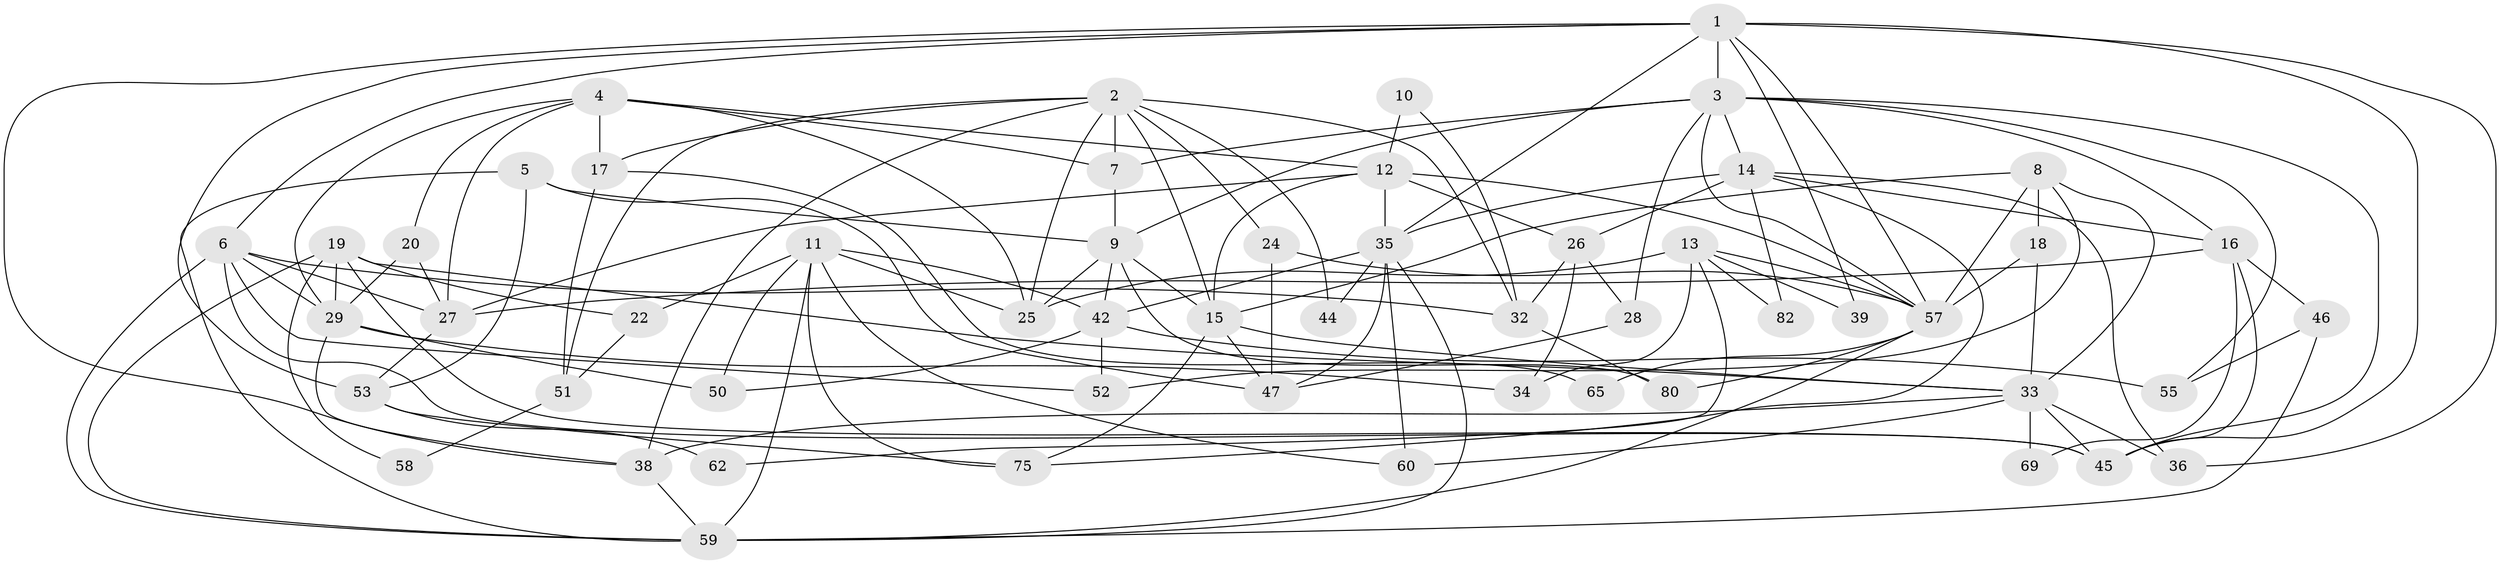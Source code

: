 // Generated by graph-tools (version 1.1) at 2025/52/02/27/25 19:52:03]
// undirected, 54 vertices, 132 edges
graph export_dot {
graph [start="1"]
  node [color=gray90,style=filled];
  1 [super="+54"];
  2 [super="+23"];
  3 [super="+79"];
  4 [super="+21"];
  5;
  6 [super="+66"];
  7;
  8 [super="+73"];
  9 [super="+30"];
  10;
  11 [super="+70"];
  12 [super="+74"];
  13 [super="+37"];
  14 [super="+63"];
  15 [super="+49"];
  16 [super="+48"];
  17;
  18;
  19 [super="+31"];
  20;
  22;
  24;
  25;
  26 [super="+78"];
  27 [super="+40"];
  28;
  29 [super="+41"];
  32 [super="+68"];
  33 [super="+43"];
  34;
  35 [super="+71"];
  36;
  38 [super="+67"];
  39;
  42 [super="+56"];
  44;
  45;
  46 [super="+61"];
  47 [super="+81"];
  50;
  51;
  52;
  53 [super="+64"];
  55;
  57 [super="+72"];
  58;
  59 [super="+77"];
  60;
  62;
  65;
  69;
  75 [super="+76"];
  80;
  82;
  1 -- 45;
  1 -- 36;
  1 -- 39;
  1 -- 35;
  1 -- 3;
  1 -- 53;
  1 -- 38;
  1 -- 6;
  1 -- 57;
  2 -- 7;
  2 -- 38;
  2 -- 44;
  2 -- 15;
  2 -- 17;
  2 -- 51;
  2 -- 24;
  2 -- 25;
  2 -- 32;
  3 -- 16;
  3 -- 28;
  3 -- 7;
  3 -- 9;
  3 -- 45;
  3 -- 14;
  3 -- 55;
  3 -- 57;
  4 -- 27;
  4 -- 17;
  4 -- 20;
  4 -- 7;
  4 -- 25;
  4 -- 12;
  4 -- 29;
  5 -- 9;
  5 -- 59;
  5 -- 47;
  5 -- 53;
  6 -- 45;
  6 -- 32;
  6 -- 52;
  6 -- 27;
  6 -- 29;
  6 -- 59;
  7 -- 9;
  8 -- 33;
  8 -- 18;
  8 -- 52;
  8 -- 57;
  8 -- 15;
  9 -- 25;
  9 -- 15;
  9 -- 80;
  9 -- 42;
  10 -- 12;
  10 -- 32;
  11 -- 75;
  11 -- 22;
  11 -- 25;
  11 -- 60;
  11 -- 42;
  11 -- 50;
  11 -- 59;
  12 -- 26;
  12 -- 35;
  12 -- 15;
  12 -- 57;
  12 -- 27;
  13 -- 57;
  13 -- 34;
  13 -- 39;
  13 -- 82;
  13 -- 25;
  13 -- 62;
  14 -- 36;
  14 -- 26;
  14 -- 16;
  14 -- 82;
  14 -- 75;
  14 -- 35;
  15 -- 33;
  15 -- 47;
  15 -- 75;
  16 -- 46;
  16 -- 69;
  16 -- 27;
  16 -- 45;
  17 -- 51;
  17 -- 65;
  18 -- 33;
  18 -- 57;
  19 -- 45;
  19 -- 58;
  19 -- 29;
  19 -- 59;
  19 -- 22;
  19 -- 33;
  20 -- 29;
  20 -- 27;
  22 -- 51;
  24 -- 57;
  24 -- 47;
  26 -- 34;
  26 -- 28;
  26 -- 32;
  27 -- 53 [weight=2];
  28 -- 47;
  29 -- 50;
  29 -- 34;
  29 -- 38;
  32 -- 80;
  33 -- 60;
  33 -- 69;
  33 -- 36;
  33 -- 38;
  33 -- 45;
  35 -- 42;
  35 -- 60;
  35 -- 59;
  35 -- 44;
  35 -- 47;
  38 -- 59;
  42 -- 52;
  42 -- 50;
  42 -- 55;
  46 -- 59;
  46 -- 55;
  51 -- 58;
  53 -- 62;
  53 -- 75;
  57 -- 65;
  57 -- 80;
  57 -- 59;
}
